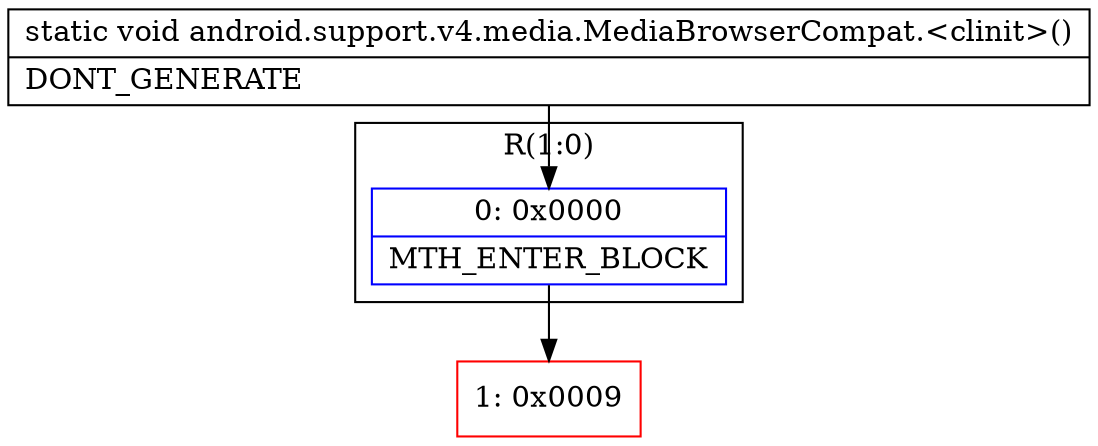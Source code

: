 digraph "CFG forandroid.support.v4.media.MediaBrowserCompat.\<clinit\>()V" {
subgraph cluster_Region_1060417933 {
label = "R(1:0)";
node [shape=record,color=blue];
Node_0 [shape=record,label="{0\:\ 0x0000|MTH_ENTER_BLOCK\l}"];
}
Node_1 [shape=record,color=red,label="{1\:\ 0x0009}"];
MethodNode[shape=record,label="{static void android.support.v4.media.MediaBrowserCompat.\<clinit\>()  | DONT_GENERATE\l}"];
MethodNode -> Node_0;
Node_0 -> Node_1;
}

